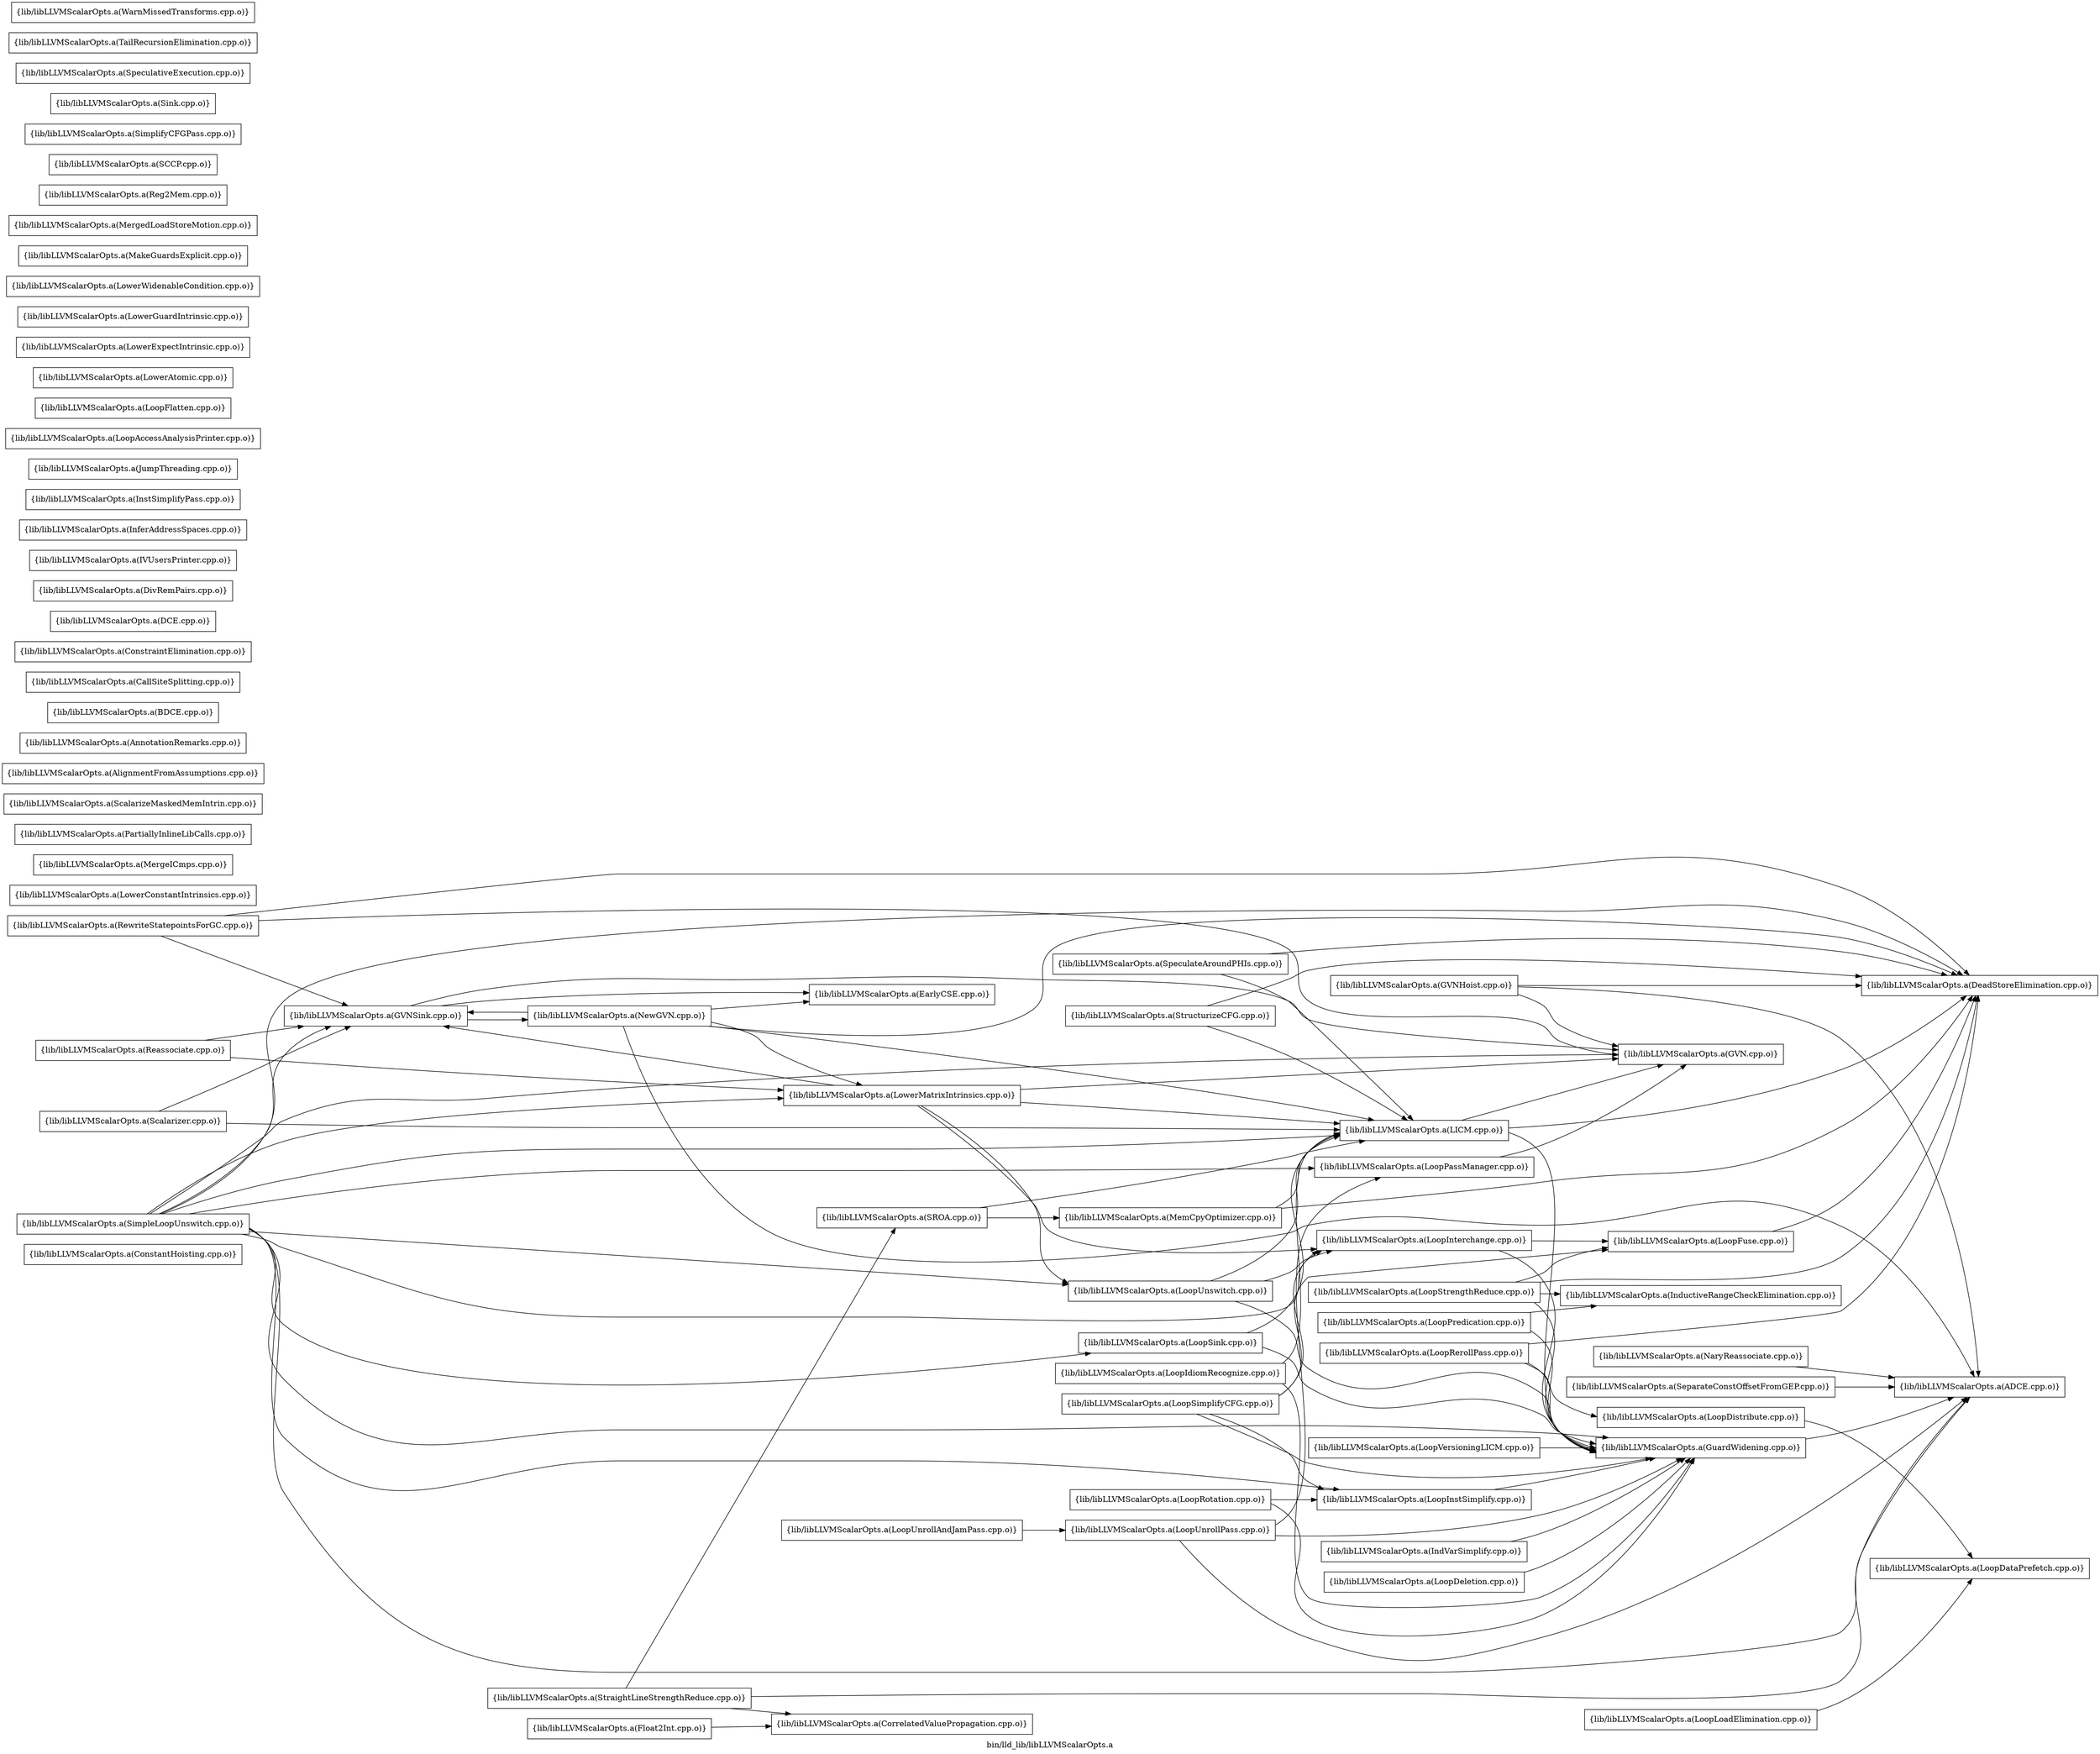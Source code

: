 digraph "bin/lld_lib/libLLVMScalarOpts.a" {
	label="bin/lld_lib/libLLVMScalarOpts.a";
	rankdir=LR;

	Node0x561a2e685408 [shape=record,shape=box,group=0,label="{lib/libLLVMScalarOpts.a(ConstantHoisting.cpp.o)}"];
	Node0x561a2e69edb8 [shape=record,shape=box,group=0,label="{lib/libLLVMScalarOpts.a(LoopStrengthReduce.cpp.o)}"];
	Node0x561a2e69edb8 -> Node0x561a2e682438;
	Node0x561a2e69edb8 -> Node0x561a2e681df8;
	Node0x561a2e69edb8 -> Node0x561a2e696a28;
	Node0x561a2e69edb8 -> Node0x561a2e697518;
	Node0x561a2e69c7e8 [shape=record,shape=box,group=0,label="{lib/libLLVMScalarOpts.a(LowerConstantIntrinsics.cpp.o)}"];
	Node0x561a2e69f948 [shape=record,shape=box,group=0,label="{lib/libLLVMScalarOpts.a(MergeICmps.cpp.o)}"];
	Node0x561a2e69c608 [shape=record,shape=box,group=0,label="{lib/libLLVMScalarOpts.a(PartiallyInlineLibCalls.cpp.o)}"];
	Node0x561a2e69a2b8 [shape=record,shape=box,group=0,label="{lib/libLLVMScalarOpts.a(ScalarizeMaskedMemIntrin.cpp.o)}"];
	Node0x561a2e67d528 [shape=record,shape=box,group=0,label="{lib/libLLVMScalarOpts.a(ADCE.cpp.o)}"];
	Node0x561a2e67dc08 [shape=record,shape=box,group=0,label="{lib/libLLVMScalarOpts.a(AlignmentFromAssumptions.cpp.o)}"];
	Node0x561a2e67e6f8 [shape=record,shape=box,group=0,label="{lib/libLLVMScalarOpts.a(AnnotationRemarks.cpp.o)}"];
	Node0x561a2e684d28 [shape=record,shape=box,group=0,label="{lib/libLLVMScalarOpts.a(BDCE.cpp.o)}"];
	Node0x561a2e684eb8 [shape=record,shape=box,group=0,label="{lib/libLLVMScalarOpts.a(CallSiteSplitting.cpp.o)}"];
	Node0x561a2e683c98 [shape=record,shape=box,group=0,label="{lib/libLLVMScalarOpts.a(ConstraintElimination.cpp.o)}"];
	Node0x561a2e683a68 [shape=record,shape=box,group=0,label="{lib/libLLVMScalarOpts.a(CorrelatedValuePropagation.cpp.o)}"];
	Node0x561a2e684878 [shape=record,shape=box,group=0,label="{lib/libLLVMScalarOpts.a(DCE.cpp.o)}"];
	Node0x561a2e682438 [shape=record,shape=box,group=0,label="{lib/libLLVMScalarOpts.a(DeadStoreElimination.cpp.o)}"];
	Node0x561a2e682f28 [shape=record,shape=box,group=0,label="{lib/libLLVMScalarOpts.a(DivRemPairs.cpp.o)}"];
	Node0x561a2e6831f8 [shape=record,shape=box,group=0,label="{lib/libLLVMScalarOpts.a(EarlyCSE.cpp.o)}"];
	Node0x561a2e680cc8 [shape=record,shape=box,group=0,label="{lib/libLLVMScalarOpts.a(Float2Int.cpp.o)}"];
	Node0x561a2e680cc8 -> Node0x561a2e683a68;
	Node0x561a2e681df8 [shape=record,shape=box,group=0,label="{lib/libLLVMScalarOpts.a(GuardWidening.cpp.o)}"];
	Node0x561a2e681df8 -> Node0x561a2e67d528;
	Node0x561a2e6999a8 [shape=record,shape=box,group=0,label="{lib/libLLVMScalarOpts.a(GVN.cpp.o)}"];
	Node0x561a2e69a038 [shape=record,shape=box,group=0,label="{lib/libLLVMScalarOpts.a(GVNHoist.cpp.o)}"];
	Node0x561a2e69a038 -> Node0x561a2e67d528;
	Node0x561a2e69a038 -> Node0x561a2e682438;
	Node0x561a2e69a038 -> Node0x561a2e6999a8;
	Node0x561a2e69a628 [shape=record,shape=box,group=0,label="{lib/libLLVMScalarOpts.a(GVNSink.cpp.o)}"];
	Node0x561a2e69a628 -> Node0x561a2e6831f8;
	Node0x561a2e69a628 -> Node0x561a2e6999a8;
	Node0x561a2e69a628 -> Node0x561a2e69cba8;
	Node0x561a2e69b208 [shape=record,shape=box,group=0,label="{lib/libLLVMScalarOpts.a(IVUsersPrinter.cpp.o)}"];
	Node0x561a2e696a28 [shape=record,shape=box,group=0,label="{lib/libLLVMScalarOpts.a(InductiveRangeCheckElimination.cpp.o)}"];
	Node0x561a2e696cf8 [shape=record,shape=box,group=0,label="{lib/libLLVMScalarOpts.a(IndVarSimplify.cpp.o)}"];
	Node0x561a2e696cf8 -> Node0x561a2e681df8;
	Node0x561a2e697428 [shape=record,shape=box,group=0,label="{lib/libLLVMScalarOpts.a(InferAddressSpaces.cpp.o)}"];
	Node0x561a2e697b08 [shape=record,shape=box,group=0,label="{lib/libLLVMScalarOpts.a(InstSimplifyPass.cpp.o)}"];
	Node0x561a2e698378 [shape=record,shape=box,group=0,label="{lib/libLLVMScalarOpts.a(JumpThreading.cpp.o)}"];
	Node0x561a2e69db98 [shape=record,shape=box,group=0,label="{lib/libLLVMScalarOpts.a(LICM.cpp.o)}"];
	Node0x561a2e69db98 -> Node0x561a2e682438;
	Node0x561a2e69db98 -> Node0x561a2e681df8;
	Node0x561a2e69db98 -> Node0x561a2e6999a8;
	Node0x561a2e69e2c8 [shape=record,shape=box,group=0,label="{lib/libLLVMScalarOpts.a(LoopAccessAnalysisPrinter.cpp.o)}"];
	Node0x561a2e69e5e8 [shape=record,shape=box,group=0,label="{lib/libLLVMScalarOpts.a(LoopSink.cpp.o)}"];
	Node0x561a2e69e5e8 -> Node0x561a2e681df8;
	Node0x561a2e69e5e8 -> Node0x561a2e69db98;
	Node0x561a2e69da08 [shape=record,shape=box,group=0,label="{lib/libLLVMScalarOpts.a(LoopDeletion.cpp.o)}"];
	Node0x561a2e69da08 -> Node0x561a2e681df8;
	Node0x561a2e698468 [shape=record,shape=box,group=0,label="{lib/libLLVMScalarOpts.a(LoopDataPrefetch.cpp.o)}"];
	Node0x561a2e697c98 [shape=record,shape=box,group=0,label="{lib/libLLVMScalarOpts.a(LoopDistribute.cpp.o)}"];
	Node0x561a2e697c98 -> Node0x561a2e698468;
	Node0x561a2e697518 [shape=record,shape=box,group=0,label="{lib/libLLVMScalarOpts.a(LoopFuse.cpp.o)}"];
	Node0x561a2e697518 -> Node0x561a2e682438;
	Node0x561a2e6977e8 [shape=record,shape=box,group=0,label="{lib/libLLVMScalarOpts.a(LoopIdiomRecognize.cpp.o)}"];
	Node0x561a2e6977e8 -> Node0x561a2e681df8;
	Node0x561a2e6977e8 -> Node0x561a2e69db98;
	Node0x561a2e697298 [shape=record,shape=box,group=0,label="{lib/libLLVMScalarOpts.a(LoopInstSimplify.cpp.o)}"];
	Node0x561a2e697298 -> Node0x561a2e681df8;
	Node0x561a2e6962f8 [shape=record,shape=box,group=0,label="{lib/libLLVMScalarOpts.a(LoopInterchange.cpp.o)}"];
	Node0x561a2e6962f8 -> Node0x561a2e681df8;
	Node0x561a2e6962f8 -> Node0x561a2e697518;
	Node0x561a2e69a998 [shape=record,shape=box,group=0,label="{lib/libLLVMScalarOpts.a(LoopFlatten.cpp.o)}"];
	Node0x561a2e69a6c8 [shape=record,shape=box,group=0,label="{lib/libLLVMScalarOpts.a(LoopLoadElimination.cpp.o)}"];
	Node0x561a2e69a6c8 -> Node0x561a2e698468;
	Node0x561a2e699c78 [shape=record,shape=box,group=0,label="{lib/libLLVMScalarOpts.a(LoopPassManager.cpp.o)}"];
	Node0x561a2e699c78 -> Node0x561a2e6999a8;
	Node0x561a2e69e4f8 [shape=record,shape=box,group=0,label="{lib/libLLVMScalarOpts.a(LoopPredication.cpp.o)}"];
	Node0x561a2e69e4f8 -> Node0x561a2e681df8;
	Node0x561a2e69e4f8 -> Node0x561a2e696a28;
	Node0x561a2e69f4e8 [shape=record,shape=box,group=0,label="{lib/libLLVMScalarOpts.a(LoopRerollPass.cpp.o)}"];
	Node0x561a2e69f4e8 -> Node0x561a2e682438;
	Node0x561a2e69f4e8 -> Node0x561a2e681df8;
	Node0x561a2e69f4e8 -> Node0x561a2e697c98;
	Node0x561a2e69df08 [shape=record,shape=box,group=0,label="{lib/libLLVMScalarOpts.a(LoopRotation.cpp.o)}"];
	Node0x561a2e69df08 -> Node0x561a2e681df8;
	Node0x561a2e69df08 -> Node0x561a2e697298;
	Node0x561a2e69fb28 [shape=record,shape=box,group=0,label="{lib/libLLVMScalarOpts.a(LoopSimplifyCFG.cpp.o)}"];
	Node0x561a2e69fb28 -> Node0x561a2e681df8;
	Node0x561a2e69fb28 -> Node0x561a2e697518;
	Node0x561a2e69fb28 -> Node0x561a2e697298;
	Node0x561a2e69fb28 -> Node0x561a2e6962f8;
	Node0x561a2e69fd58 [shape=record,shape=box,group=0,label="{lib/libLLVMScalarOpts.a(LoopUnrollPass.cpp.o)}"];
	Node0x561a2e69fd58 -> Node0x561a2e67d528;
	Node0x561a2e69fd58 -> Node0x561a2e681df8;
	Node0x561a2e69fd58 -> Node0x561a2e699c78;
	Node0x561a2e69c158 [shape=record,shape=box,group=0,label="{lib/libLLVMScalarOpts.a(LoopUnrollAndJamPass.cpp.o)}"];
	Node0x561a2e69c158 -> Node0x561a2e69fd58;
	Node0x561a2e69b8e8 [shape=record,shape=box,group=0,label="{lib/libLLVMScalarOpts.a(LoopVersioningLICM.cpp.o)}"];
	Node0x561a2e69b8e8 -> Node0x561a2e681df8;
	Node0x561a2e69d6e8 [shape=record,shape=box,group=0,label="{lib/libLLVMScalarOpts.a(LowerAtomic.cpp.o)}"];
	Node0x561a2e68e828 [shape=record,shape=box,group=0,label="{lib/libLLVMScalarOpts.a(LowerExpectIntrinsic.cpp.o)}"];
	Node0x561a2e69e048 [shape=record,shape=box,group=0,label="{lib/libLLVMScalarOpts.a(LowerGuardIntrinsic.cpp.o)}"];
	Node0x561a2e69dd78 [shape=record,shape=box,group=0,label="{lib/libLLVMScalarOpts.a(LowerMatrixIntrinsics.cpp.o)}"];
	Node0x561a2e69dd78 -> Node0x561a2e6999a8;
	Node0x561a2e69dd78 -> Node0x561a2e69a628;
	Node0x561a2e69dd78 -> Node0x561a2e69db98;
	Node0x561a2e69dd78 -> Node0x561a2e6962f8;
	Node0x561a2e69dd78 -> Node0x561a2e69b4d8;
	Node0x561a2e69e6d8 [shape=record,shape=box,group=0,label="{lib/libLLVMScalarOpts.a(LowerWidenableCondition.cpp.o)}"];
	Node0x561a2e69fd08 [shape=record,shape=box,group=0,label="{lib/libLLVMScalarOpts.a(MakeGuardsExplicit.cpp.o)}"];
	Node0x561a2e69fe48 [shape=record,shape=box,group=0,label="{lib/libLLVMScalarOpts.a(MemCpyOptimizer.cpp.o)}"];
	Node0x561a2e69fe48 -> Node0x561a2e682438;
	Node0x561a2e69fe48 -> Node0x561a2e69db98;
	Node0x561a2e69b398 [shape=record,shape=box,group=0,label="{lib/libLLVMScalarOpts.a(MergedLoadStoreMotion.cpp.o)}"];
	Node0x561a2e69c388 [shape=record,shape=box,group=0,label="{lib/libLLVMScalarOpts.a(NaryReassociate.cpp.o)}"];
	Node0x561a2e69c388 -> Node0x561a2e67d528;
	Node0x561a2e69cba8 [shape=record,shape=box,group=0,label="{lib/libLLVMScalarOpts.a(NewGVN.cpp.o)}"];
	Node0x561a2e69cba8 -> Node0x561a2e67d528;
	Node0x561a2e69cba8 -> Node0x561a2e682438;
	Node0x561a2e69cba8 -> Node0x561a2e6831f8;
	Node0x561a2e69cba8 -> Node0x561a2e69a628;
	Node0x561a2e69cba8 -> Node0x561a2e69db98;
	Node0x561a2e69cba8 -> Node0x561a2e69dd78;
	Node0x561a2e696f78 [shape=record,shape=box,group=0,label="{lib/libLLVMScalarOpts.a(Reassociate.cpp.o)}"];
	Node0x561a2e696f78 -> Node0x561a2e69a628;
	Node0x561a2e696f78 -> Node0x561a2e69dd78;
	Node0x561a2e6961b8 [shape=record,shape=box,group=0,label="{lib/libLLVMScalarOpts.a(Reg2Mem.cpp.o)}"];
	Node0x561a2e69b028 [shape=record,shape=box,group=0,label="{lib/libLLVMScalarOpts.a(RewriteStatepointsForGC.cpp.o)}"];
	Node0x561a2e69b028 -> Node0x561a2e682438;
	Node0x561a2e69b028 -> Node0x561a2e6999a8;
	Node0x561a2e69b028 -> Node0x561a2e69a628;
	Node0x561a2e69a308 [shape=record,shape=box,group=0,label="{lib/libLLVMScalarOpts.a(SCCP.cpp.o)}"];
	Node0x561a2e69a0d8 [shape=record,shape=box,group=0,label="{lib/libLLVMScalarOpts.a(SROA.cpp.o)}"];
	Node0x561a2e69a0d8 -> Node0x561a2e69db98;
	Node0x561a2e69a0d8 -> Node0x561a2e69fe48;
	Node0x561a2e699ae8 [shape=record,shape=box,group=0,label="{lib/libLLVMScalarOpts.a(Scalarizer.cpp.o)}"];
	Node0x561a2e699ae8 -> Node0x561a2e69a628;
	Node0x561a2e699ae8 -> Node0x561a2e69db98;
	Node0x561a2e698be8 [shape=record,shape=box,group=0,label="{lib/libLLVMScalarOpts.a(SeparateConstOffsetFromGEP.cpp.o)}"];
	Node0x561a2e698be8 -> Node0x561a2e67d528;
	Node0x561a2e69d2d8 [shape=record,shape=box,group=0,label="{lib/libLLVMScalarOpts.a(SimpleLoopUnswitch.cpp.o)}"];
	Node0x561a2e69d2d8 -> Node0x561a2e67d528;
	Node0x561a2e69d2d8 -> Node0x561a2e682438;
	Node0x561a2e69d2d8 -> Node0x561a2e681df8;
	Node0x561a2e69d2d8 -> Node0x561a2e6999a8;
	Node0x561a2e69d2d8 -> Node0x561a2e69a628;
	Node0x561a2e69d2d8 -> Node0x561a2e69db98;
	Node0x561a2e69d2d8 -> Node0x561a2e69e5e8;
	Node0x561a2e69d2d8 -> Node0x561a2e697298;
	Node0x561a2e69d2d8 -> Node0x561a2e6962f8;
	Node0x561a2e69d2d8 -> Node0x561a2e699c78;
	Node0x561a2e69d2d8 -> Node0x561a2e69b4d8;
	Node0x561a2e69d2d8 -> Node0x561a2e69dd78;
	Node0x561a2e69cab8 [shape=record,shape=box,group=0,label="{lib/libLLVMScalarOpts.a(SimplifyCFGPass.cpp.o)}"];
	Node0x561a2e69c298 [shape=record,shape=box,group=0,label="{lib/libLLVMScalarOpts.a(Sink.cpp.o)}"];
	Node0x561a2e693fa8 [shape=record,shape=box,group=0,label="{lib/libLLVMScalarOpts.a(SpeculativeExecution.cpp.o)}"];
	Node0x561a2e693e68 [shape=record,shape=box,group=0,label="{lib/libLLVMScalarOpts.a(SpeculateAroundPHIs.cpp.o)}"];
	Node0x561a2e693e68 -> Node0x561a2e682438;
	Node0x561a2e693e68 -> Node0x561a2e69db98;
	Node0x561a2e6959e8 [shape=record,shape=box,group=0,label="{lib/libLLVMScalarOpts.a(StraightLineStrengthReduce.cpp.o)}"];
	Node0x561a2e6959e8 -> Node0x561a2e67d528;
	Node0x561a2e6959e8 -> Node0x561a2e683a68;
	Node0x561a2e6959e8 -> Node0x561a2e69a0d8;
	Node0x561a2e6956c8 [shape=record,shape=box,group=0,label="{lib/libLLVMScalarOpts.a(StructurizeCFG.cpp.o)}"];
	Node0x561a2e6956c8 -> Node0x561a2e682438;
	Node0x561a2e6956c8 -> Node0x561a2e69db98;
	Node0x561a2e6921f8 [shape=record,shape=box,group=0,label="{lib/libLLVMScalarOpts.a(TailRecursionElimination.cpp.o)}"];
	Node0x561a2e691f78 [shape=record,shape=box,group=0,label="{lib/libLLVMScalarOpts.a(WarnMissedTransforms.cpp.o)}"];
	Node0x561a2e69b4d8 [shape=record,shape=box,group=0,label="{lib/libLLVMScalarOpts.a(LoopUnswitch.cpp.o)}"];
	Node0x561a2e69b4d8 -> Node0x561a2e681df8;
	Node0x561a2e69b4d8 -> Node0x561a2e69db98;
	Node0x561a2e69b4d8 -> Node0x561a2e6962f8;
}
